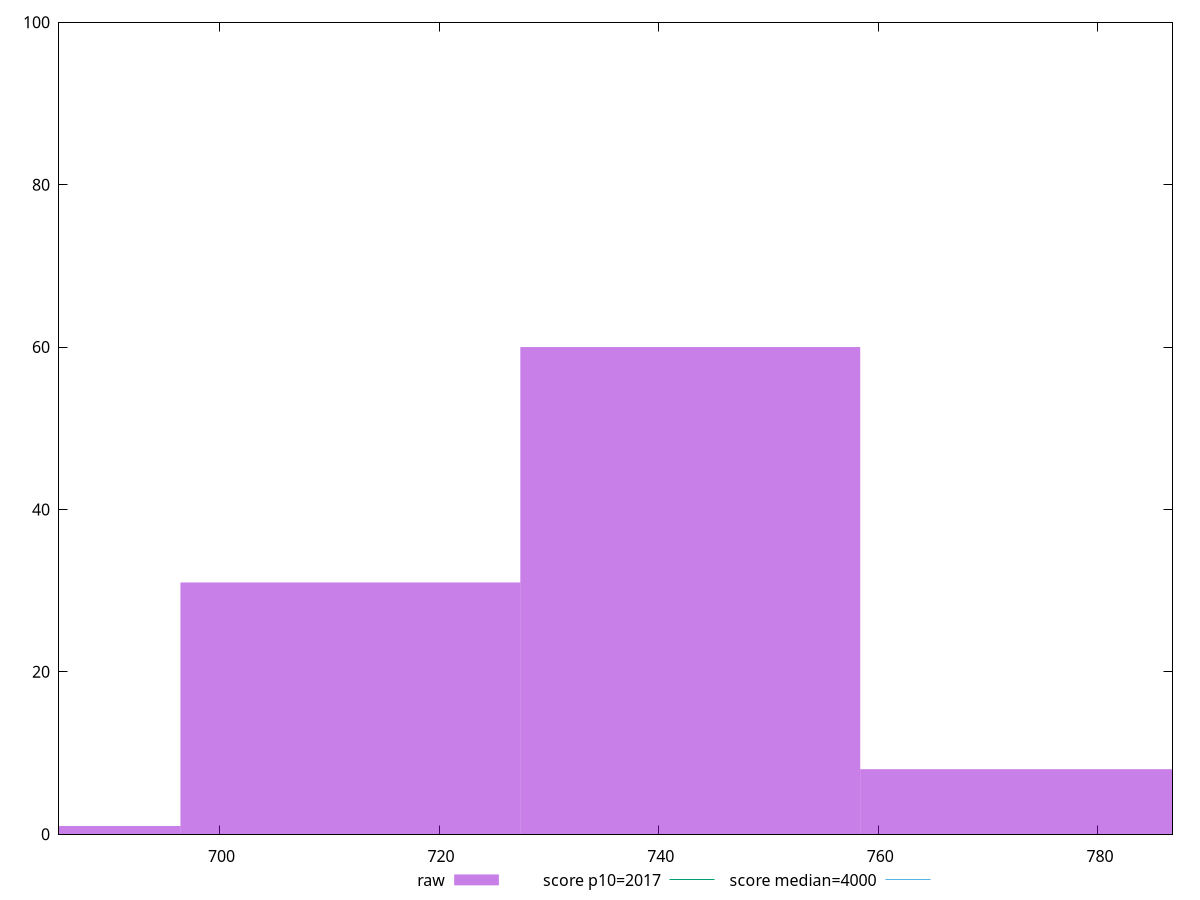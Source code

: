 reset

$raw <<EOF
742.87612478275 60
680.9697810508542 1
711.9229529168022 31
773.829296648698 8
EOF

set key outside below
set boxwidth 30.95317186594792
set xrange [685.3880000000013:786.7920000000007]
set yrange [0:100]
set style fill transparent solid 0.5 noborder

set parametric
set terminal svg size 640, 490 enhanced background rgb 'white'
set output "report_00007_2020-12-11T15:55:29.892Z/mainthread-work-breakdown/samples/pages+cached+noexternal+noimg/raw/histogram.svg"

plot $raw title "raw" with boxes, \
     2017,t title "score p10=2017", \
     4000,t title "score median=4000"

reset
